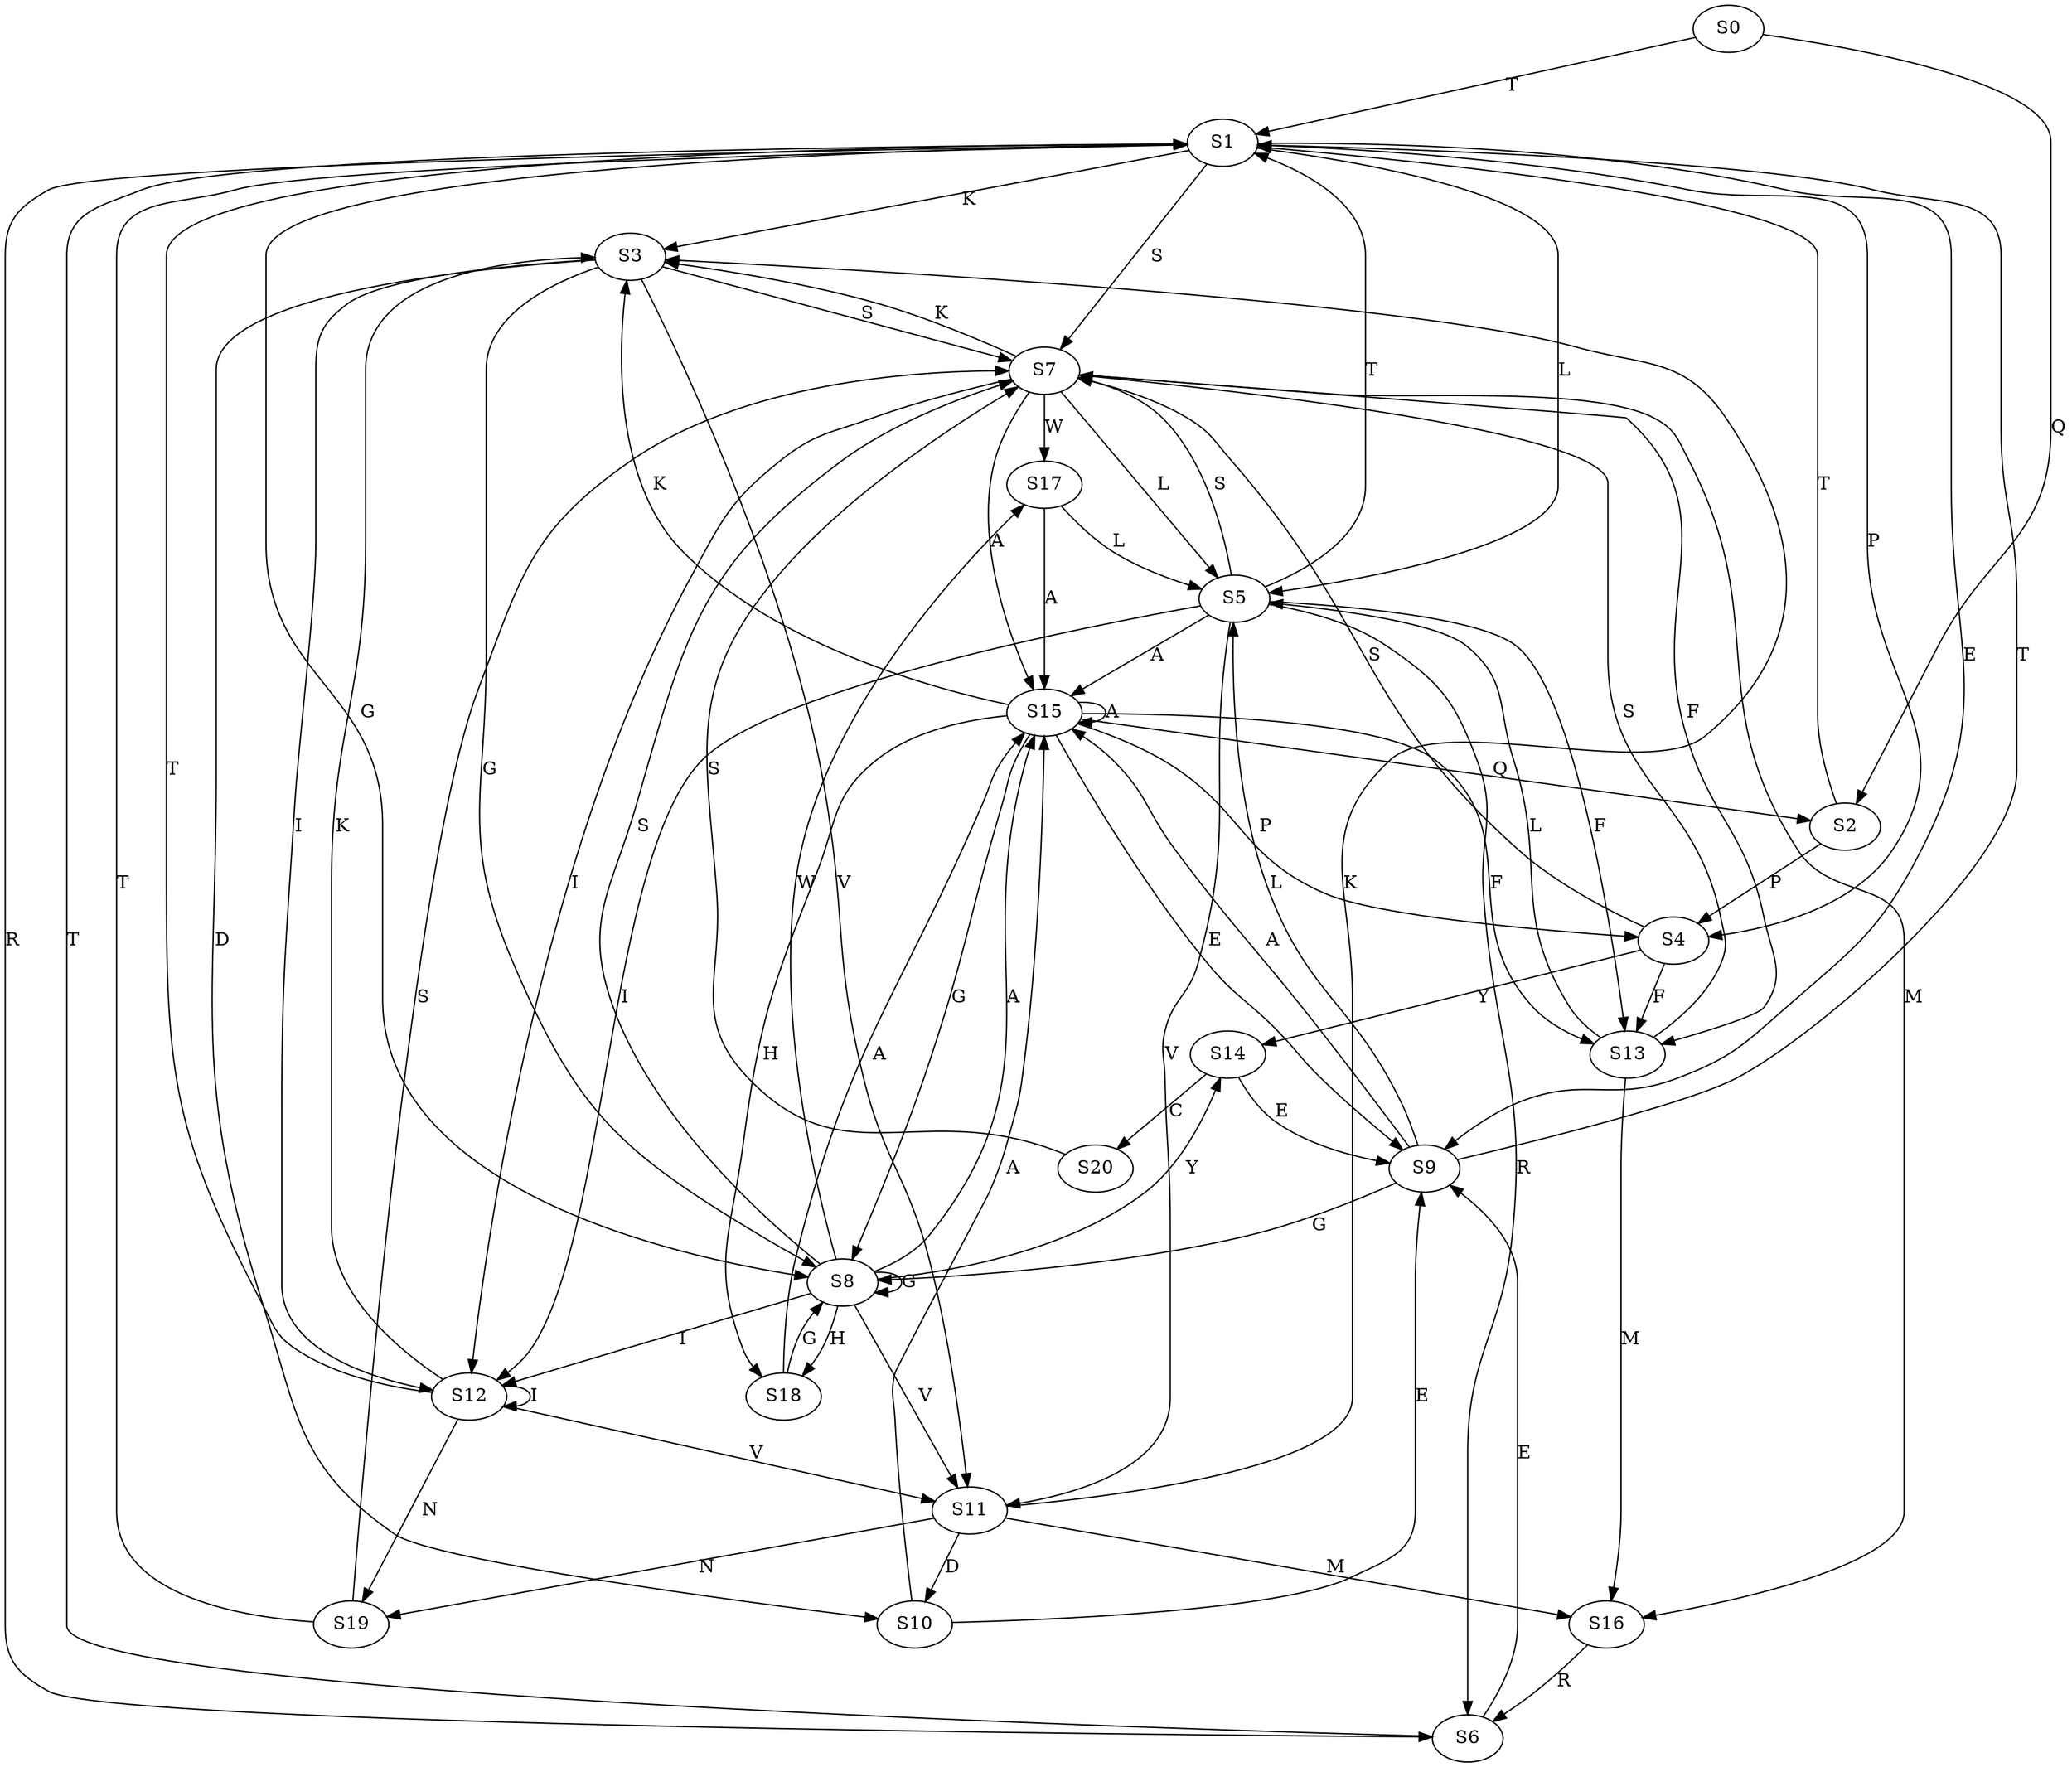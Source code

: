 strict digraph  {
	S0 -> S1 [ label = T ];
	S0 -> S2 [ label = Q ];
	S1 -> S3 [ label = K ];
	S1 -> S4 [ label = P ];
	S1 -> S5 [ label = L ];
	S1 -> S6 [ label = R ];
	S1 -> S7 [ label = S ];
	S1 -> S8 [ label = G ];
	S1 -> S9 [ label = E ];
	S2 -> S1 [ label = T ];
	S2 -> S4 [ label = P ];
	S3 -> S10 [ label = D ];
	S3 -> S11 [ label = V ];
	S3 -> S8 [ label = G ];
	S3 -> S12 [ label = I ];
	S3 -> S7 [ label = S ];
	S4 -> S7 [ label = S ];
	S4 -> S13 [ label = F ];
	S4 -> S14 [ label = Y ];
	S5 -> S11 [ label = V ];
	S5 -> S15 [ label = A ];
	S5 -> S13 [ label = F ];
	S5 -> S7 [ label = S ];
	S5 -> S12 [ label = I ];
	S5 -> S1 [ label = T ];
	S5 -> S6 [ label = R ];
	S6 -> S9 [ label = E ];
	S6 -> S1 [ label = T ];
	S7 -> S5 [ label = L ];
	S7 -> S3 [ label = K ];
	S7 -> S15 [ label = A ];
	S7 -> S16 [ label = M ];
	S7 -> S17 [ label = W ];
	S7 -> S12 [ label = I ];
	S7 -> S13 [ label = F ];
	S8 -> S17 [ label = W ];
	S8 -> S11 [ label = V ];
	S8 -> S15 [ label = A ];
	S8 -> S14 [ label = Y ];
	S8 -> S7 [ label = S ];
	S8 -> S12 [ label = I ];
	S8 -> S8 [ label = G ];
	S8 -> S18 [ label = H ];
	S9 -> S8 [ label = G ];
	S9 -> S15 [ label = A ];
	S9 -> S5 [ label = L ];
	S9 -> S1 [ label = T ];
	S10 -> S15 [ label = A ];
	S10 -> S9 [ label = E ];
	S11 -> S16 [ label = M ];
	S11 -> S19 [ label = N ];
	S11 -> S3 [ label = K ];
	S11 -> S10 [ label = D ];
	S12 -> S19 [ label = N ];
	S12 -> S3 [ label = K ];
	S12 -> S1 [ label = T ];
	S12 -> S12 [ label = I ];
	S12 -> S11 [ label = V ];
	S13 -> S16 [ label = M ];
	S13 -> S7 [ label = S ];
	S13 -> S5 [ label = L ];
	S14 -> S9 [ label = E ];
	S14 -> S20 [ label = C ];
	S15 -> S4 [ label = P ];
	S15 -> S3 [ label = K ];
	S15 -> S15 [ label = A ];
	S15 -> S8 [ label = G ];
	S15 -> S18 [ label = H ];
	S15 -> S9 [ label = E ];
	S15 -> S13 [ label = F ];
	S15 -> S2 [ label = Q ];
	S16 -> S6 [ label = R ];
	S17 -> S15 [ label = A ];
	S17 -> S5 [ label = L ];
	S18 -> S15 [ label = A ];
	S18 -> S8 [ label = G ];
	S19 -> S1 [ label = T ];
	S19 -> S7 [ label = S ];
	S20 -> S7 [ label = S ];
}
